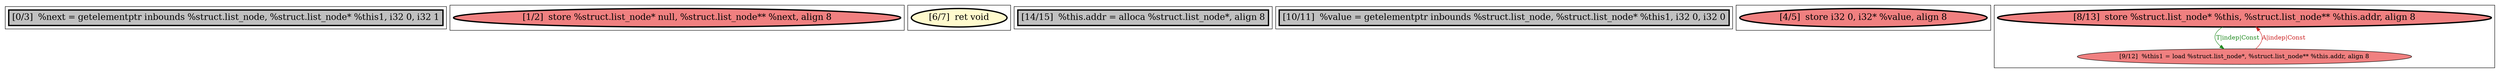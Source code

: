 
digraph G {





subgraph cluster6 {


node339 [penwidth=3.0,fontsize=20,fillcolor=grey,label="[0/3]  %next = getelementptr inbounds %struct.list_node, %struct.list_node* %this1, i32 0, i32 1",shape=rectangle,style=filled ]



}

subgraph cluster0 {


node332 [penwidth=3.0,fontsize=20,fillcolor=lightcoral,label="[1/2]  store %struct.list_node* null, %struct.list_node** %next, align 8",shape=ellipse,style=filled ]



}

subgraph cluster5 {


node338 [penwidth=3.0,fontsize=20,fillcolor=lemonchiffon,label="[6/7]  ret void",shape=ellipse,style=filled ]



}

subgraph cluster1 {


node333 [penwidth=3.0,fontsize=20,fillcolor=grey,label="[14/15]  %this.addr = alloca %struct.list_node*, align 8",shape=rectangle,style=filled ]



}

subgraph cluster2 {


node334 [penwidth=3.0,fontsize=20,fillcolor=grey,label="[10/11]  %value = getelementptr inbounds %struct.list_node, %struct.list_node* %this1, i32 0, i32 0",shape=rectangle,style=filled ]



}

subgraph cluster3 {


node335 [penwidth=3.0,fontsize=20,fillcolor=lightcoral,label="[4/5]  store i32 0, i32* %value, align 8",shape=ellipse,style=filled ]



}

subgraph cluster4 {


node337 [penwidth=3.0,fontsize=20,fillcolor=lightcoral,label="[8/13]  store %struct.list_node* %this, %struct.list_node** %this.addr, align 8",shape=ellipse,style=filled ]
node336 [fillcolor=lightcoral,label="[9/12]  %this1 = load %struct.list_node*, %struct.list_node** %this.addr, align 8",shape=ellipse,style=filled ]

node336->node337 [style=solid,color=firebrick3,label="A|indep|Const",penwidth=1.0,fontcolor=firebrick3 ]
node337->node336 [style=solid,color=forestgreen,label="T|indep|Const",penwidth=1.0,fontcolor=forestgreen ]


}

}
